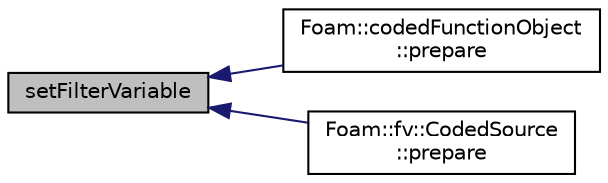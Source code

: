 digraph "setFilterVariable"
{
  bgcolor="transparent";
  edge [fontname="Helvetica",fontsize="10",labelfontname="Helvetica",labelfontsize="10"];
  node [fontname="Helvetica",fontsize="10",shape=record];
  rankdir="LR";
  Node1 [label="setFilterVariable",height=0.2,width=0.4,color="black", fillcolor="grey75", style="filled", fontcolor="black"];
  Node1 -> Node2 [dir="back",color="midnightblue",fontsize="10",style="solid",fontname="Helvetica"];
  Node2 [label="Foam::codedFunctionObject\l::prepare",height=0.2,width=0.4,color="black",URL="$a00304.html#a690705b8ff660cc2f986867bdf783564",tooltip="Adapt the context for the current object. "];
  Node1 -> Node3 [dir="back",color="midnightblue",fontsize="10",style="solid",fontname="Helvetica"];
  Node3 [label="Foam::fv::CodedSource\l::prepare",height=0.2,width=0.4,color="black",URL="$a00306.html#a690705b8ff660cc2f986867bdf783564",tooltip="Adapt the context for the current object. "];
}
